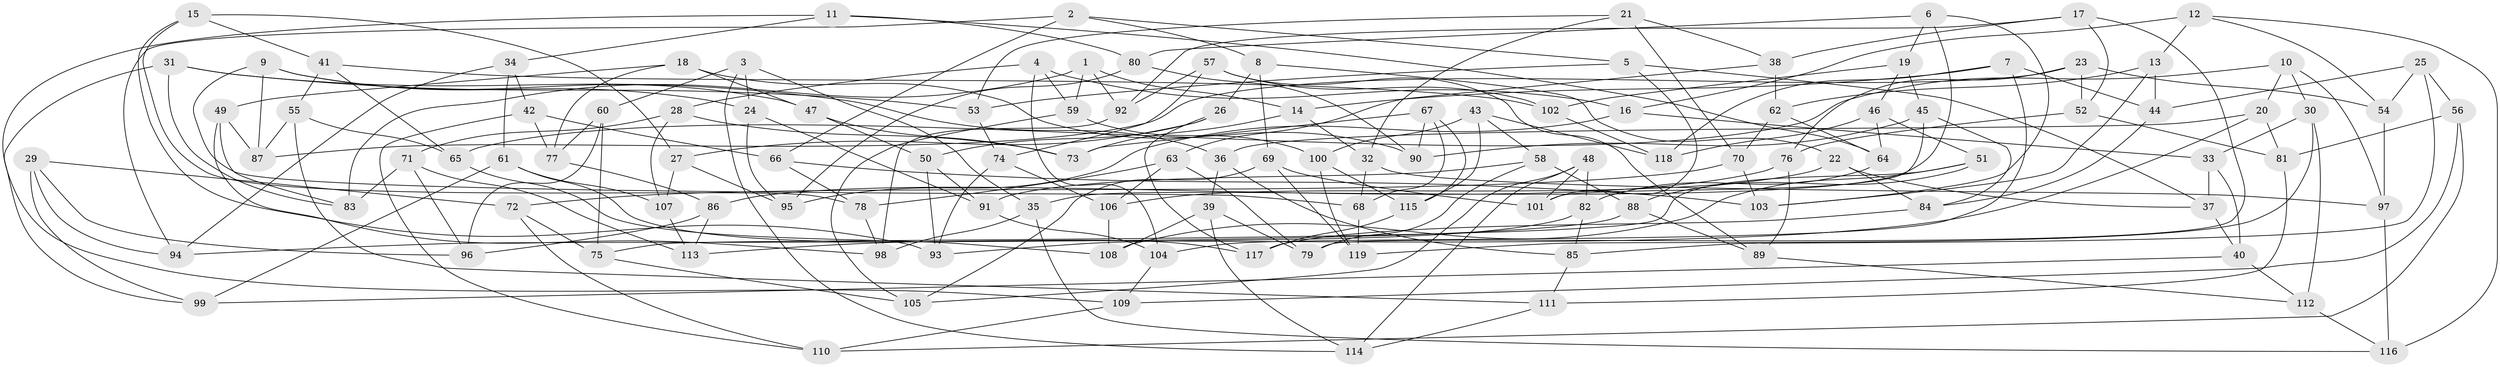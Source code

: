 // Generated by graph-tools (version 1.1) at 2025/11/02/27/25 16:11:46]
// undirected, 119 vertices, 238 edges
graph export_dot {
graph [start="1"]
  node [color=gray90,style=filled];
  1;
  2;
  3;
  4;
  5;
  6;
  7;
  8;
  9;
  10;
  11;
  12;
  13;
  14;
  15;
  16;
  17;
  18;
  19;
  20;
  21;
  22;
  23;
  24;
  25;
  26;
  27;
  28;
  29;
  30;
  31;
  32;
  33;
  34;
  35;
  36;
  37;
  38;
  39;
  40;
  41;
  42;
  43;
  44;
  45;
  46;
  47;
  48;
  49;
  50;
  51;
  52;
  53;
  54;
  55;
  56;
  57;
  58;
  59;
  60;
  61;
  62;
  63;
  64;
  65;
  66;
  67;
  68;
  69;
  70;
  71;
  72;
  73;
  74;
  75;
  76;
  77;
  78;
  79;
  80;
  81;
  82;
  83;
  84;
  85;
  86;
  87;
  88;
  89;
  90;
  91;
  92;
  93;
  94;
  95;
  96;
  97;
  98;
  99;
  100;
  101;
  102;
  103;
  104;
  105;
  106;
  107;
  108;
  109;
  110;
  111;
  112;
  113;
  114;
  115;
  116;
  117;
  118;
  119;
  1 -- 59;
  1 -- 14;
  1 -- 92;
  1 -- 83;
  2 -- 94;
  2 -- 5;
  2 -- 66;
  2 -- 8;
  3 -- 60;
  3 -- 114;
  3 -- 35;
  3 -- 24;
  4 -- 28;
  4 -- 104;
  4 -- 59;
  4 -- 16;
  5 -- 37;
  5 -- 53;
  5 -- 101;
  6 -- 19;
  6 -- 35;
  6 -- 103;
  6 -- 80;
  7 -- 44;
  7 -- 14;
  7 -- 104;
  7 -- 118;
  8 -- 69;
  8 -- 26;
  8 -- 22;
  9 -- 68;
  9 -- 47;
  9 -- 24;
  9 -- 87;
  10 -- 30;
  10 -- 20;
  10 -- 97;
  10 -- 65;
  11 -- 109;
  11 -- 64;
  11 -- 80;
  11 -- 34;
  12 -- 16;
  12 -- 13;
  12 -- 54;
  12 -- 116;
  13 -- 44;
  13 -- 62;
  13 -- 103;
  14 -- 32;
  14 -- 73;
  15 -- 27;
  15 -- 78;
  15 -- 41;
  15 -- 93;
  16 -- 95;
  16 -- 33;
  17 -- 92;
  17 -- 52;
  17 -- 38;
  17 -- 79;
  18 -- 47;
  18 -- 49;
  18 -- 90;
  18 -- 77;
  19 -- 46;
  19 -- 45;
  19 -- 102;
  20 -- 36;
  20 -- 81;
  20 -- 113;
  21 -- 32;
  21 -- 70;
  21 -- 38;
  21 -- 53;
  22 -- 106;
  22 -- 37;
  22 -- 84;
  23 -- 52;
  23 -- 76;
  23 -- 54;
  23 -- 87;
  24 -- 91;
  24 -- 95;
  25 -- 85;
  25 -- 56;
  25 -- 54;
  25 -- 44;
  26 -- 50;
  26 -- 117;
  26 -- 27;
  27 -- 95;
  27 -- 107;
  28 -- 73;
  28 -- 71;
  28 -- 107;
  29 -- 96;
  29 -- 94;
  29 -- 72;
  29 -- 99;
  30 -- 112;
  30 -- 33;
  30 -- 119;
  31 -- 36;
  31 -- 53;
  31 -- 99;
  31 -- 83;
  32 -- 68;
  32 -- 97;
  33 -- 40;
  33 -- 37;
  34 -- 42;
  34 -- 94;
  34 -- 61;
  35 -- 98;
  35 -- 116;
  36 -- 39;
  36 -- 85;
  37 -- 40;
  38 -- 62;
  38 -- 63;
  39 -- 108;
  39 -- 114;
  39 -- 79;
  40 -- 99;
  40 -- 112;
  41 -- 55;
  41 -- 102;
  41 -- 65;
  42 -- 110;
  42 -- 66;
  42 -- 77;
  43 -- 100;
  43 -- 118;
  43 -- 58;
  43 -- 115;
  44 -- 84;
  45 -- 84;
  45 -- 90;
  45 -- 101;
  46 -- 51;
  46 -- 118;
  46 -- 64;
  47 -- 73;
  47 -- 50;
  48 -- 105;
  48 -- 114;
  48 -- 101;
  48 -- 82;
  49 -- 83;
  49 -- 87;
  49 -- 98;
  50 -- 93;
  50 -- 91;
  51 -- 88;
  51 -- 108;
  51 -- 75;
  52 -- 76;
  52 -- 81;
  53 -- 74;
  54 -- 97;
  55 -- 111;
  55 -- 65;
  55 -- 87;
  56 -- 81;
  56 -- 109;
  56 -- 110;
  57 -- 74;
  57 -- 102;
  57 -- 89;
  57 -- 92;
  58 -- 91;
  58 -- 88;
  58 -- 79;
  59 -- 105;
  59 -- 100;
  60 -- 96;
  60 -- 75;
  60 -- 77;
  61 -- 107;
  61 -- 117;
  61 -- 99;
  62 -- 64;
  62 -- 70;
  63 -- 78;
  63 -- 106;
  63 -- 79;
  64 -- 82;
  65 -- 108;
  66 -- 78;
  66 -- 103;
  67 -- 90;
  67 -- 115;
  67 -- 68;
  67 -- 73;
  68 -- 119;
  69 -- 101;
  69 -- 119;
  69 -- 105;
  70 -- 72;
  70 -- 103;
  71 -- 96;
  71 -- 83;
  71 -- 113;
  72 -- 110;
  72 -- 75;
  74 -- 93;
  74 -- 106;
  75 -- 105;
  76 -- 86;
  76 -- 89;
  77 -- 86;
  78 -- 98;
  80 -- 90;
  80 -- 95;
  81 -- 111;
  82 -- 93;
  82 -- 85;
  84 -- 117;
  85 -- 111;
  86 -- 96;
  86 -- 113;
  88 -- 94;
  88 -- 89;
  89 -- 112;
  91 -- 104;
  92 -- 98;
  97 -- 116;
  100 -- 115;
  100 -- 119;
  102 -- 118;
  104 -- 109;
  106 -- 108;
  107 -- 113;
  109 -- 110;
  111 -- 114;
  112 -- 116;
  115 -- 117;
}
